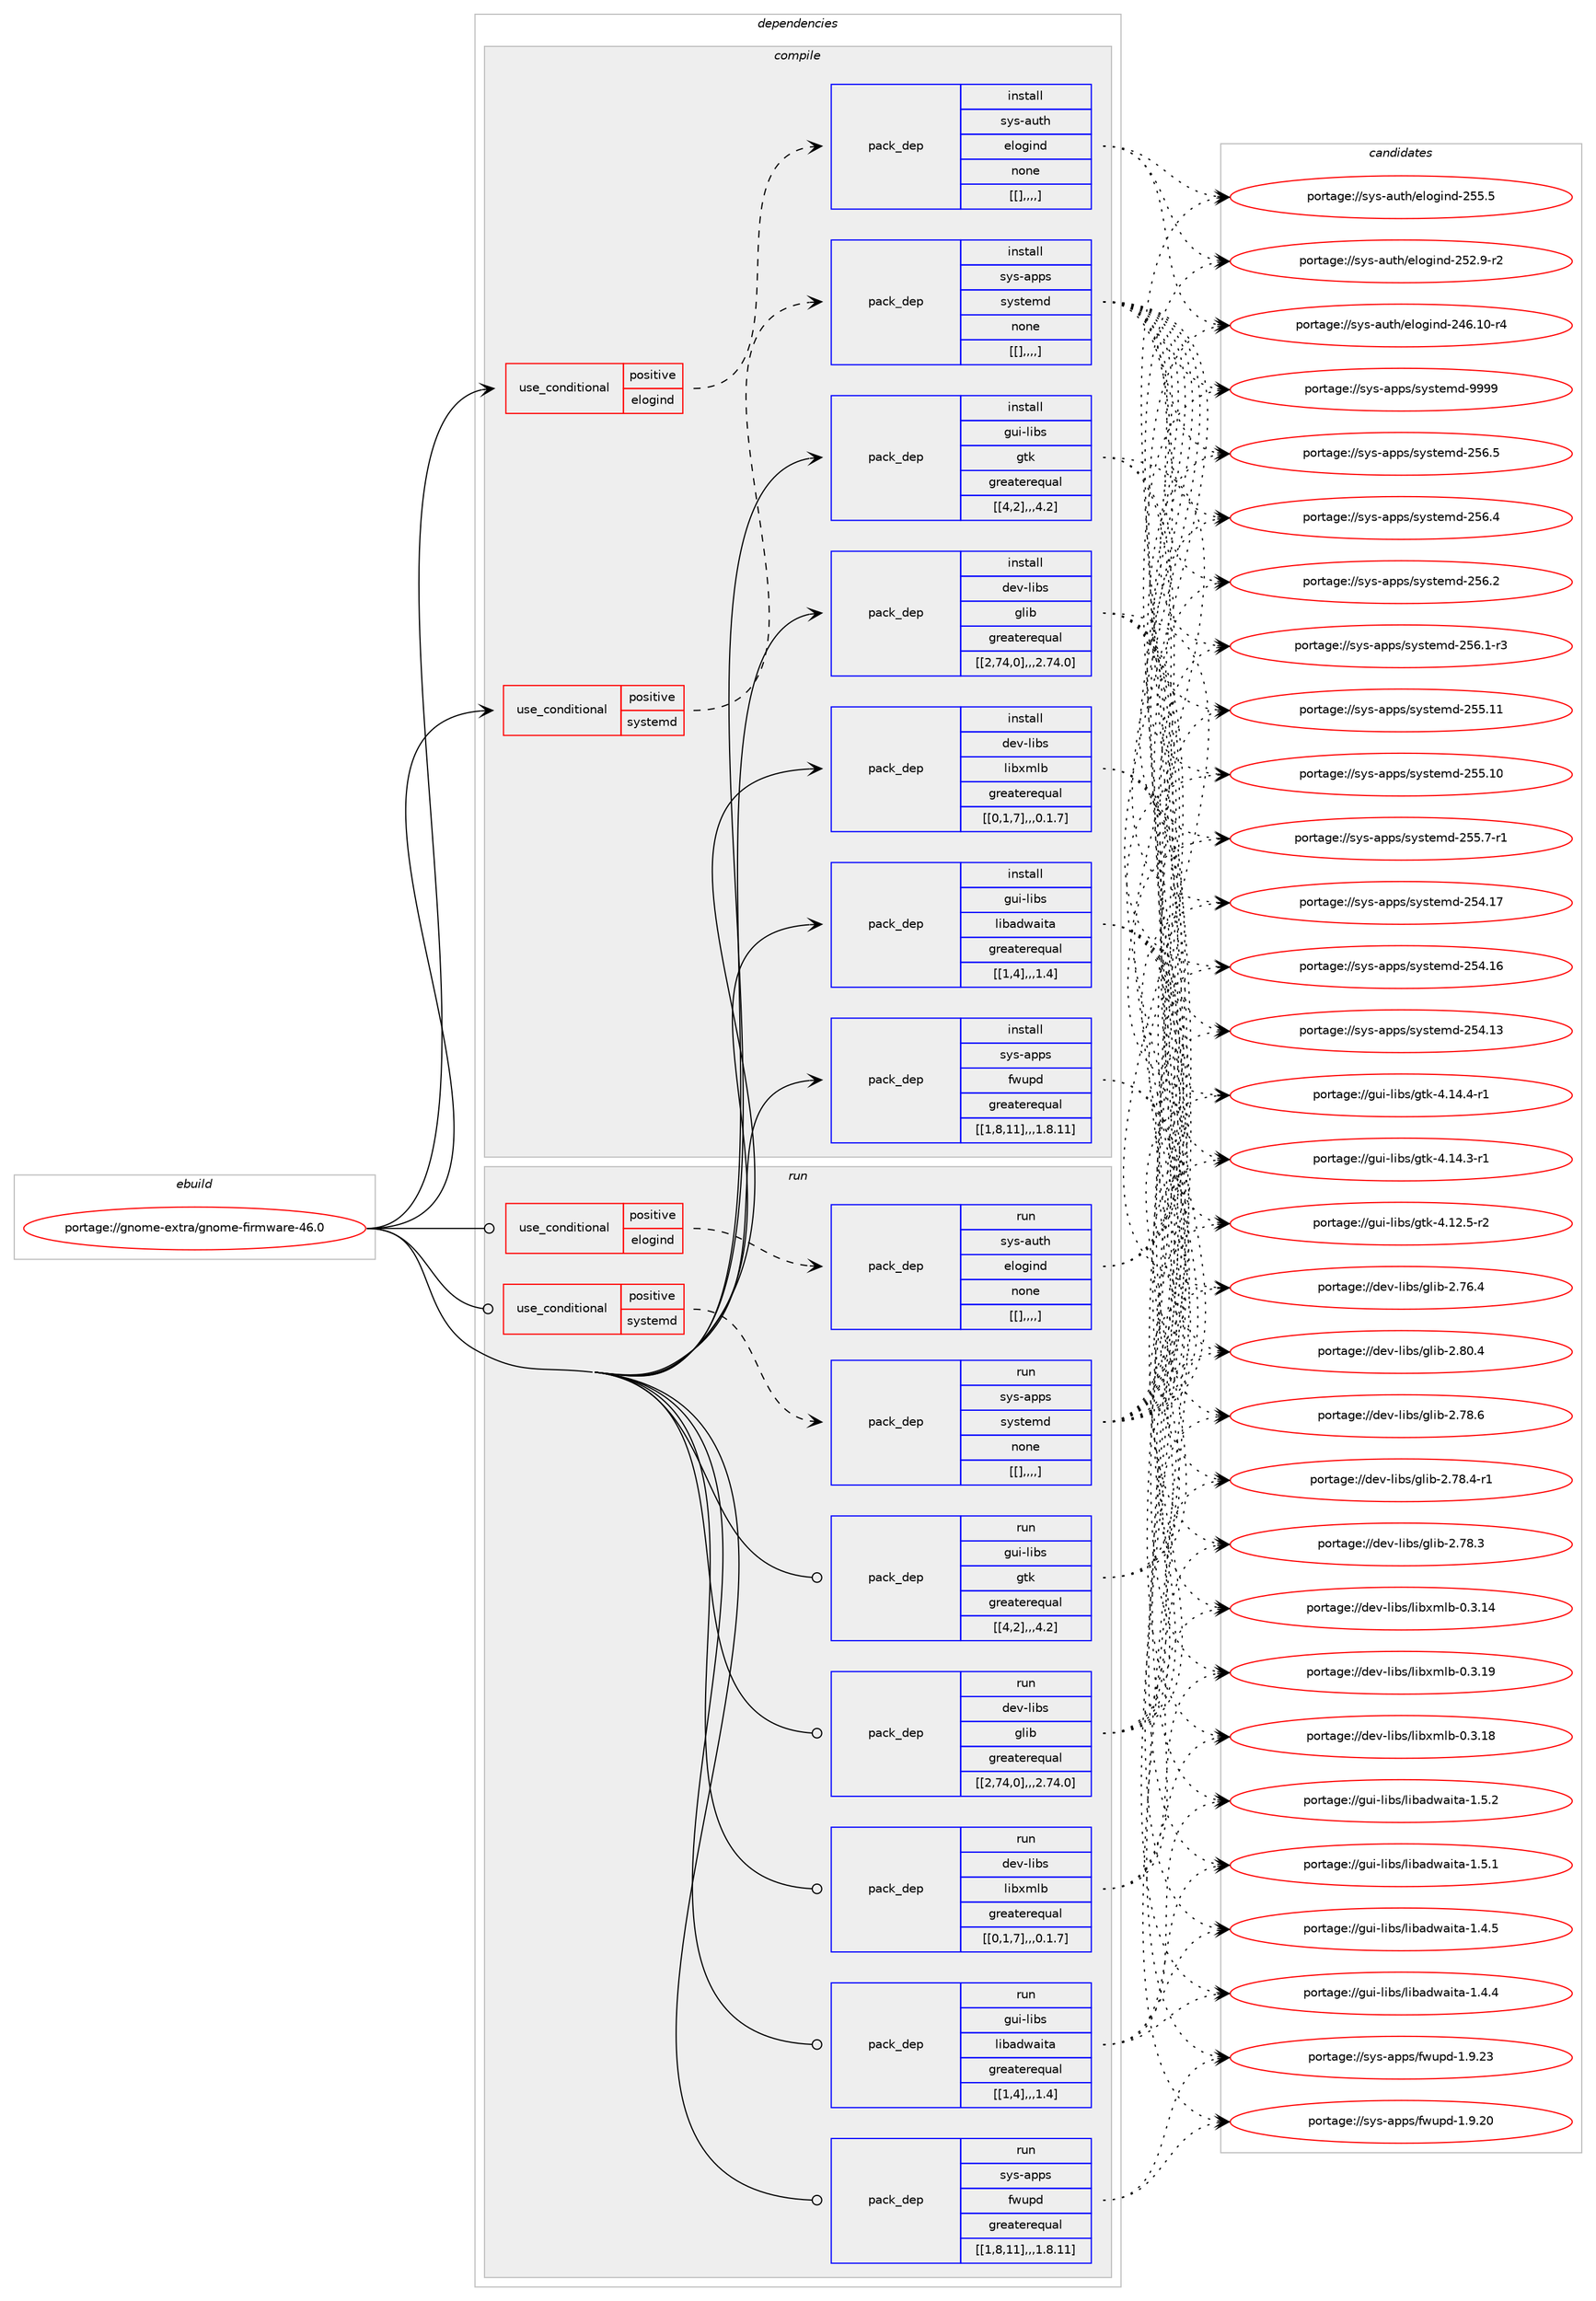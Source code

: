 digraph prolog {

# *************
# Graph options
# *************

newrank=true;
concentrate=true;
compound=true;
graph [rankdir=LR,fontname=Helvetica,fontsize=10,ranksep=1.5];#, ranksep=2.5, nodesep=0.2];
edge  [arrowhead=vee];
node  [fontname=Helvetica,fontsize=10];

# **********
# The ebuild
# **********

subgraph cluster_leftcol {
color=gray;
label=<<i>ebuild</i>>;
id [label="portage://gnome-extra/gnome-firmware-46.0", color=red, width=4, href="../gnome-extra/gnome-firmware-46.0.svg"];
}

# ****************
# The dependencies
# ****************

subgraph cluster_midcol {
color=gray;
label=<<i>dependencies</i>>;
subgraph cluster_compile {
fillcolor="#eeeeee";
style=filled;
label=<<i>compile</i>>;
subgraph cond67594 {
dependency244074 [label=<<TABLE BORDER="0" CELLBORDER="1" CELLSPACING="0" CELLPADDING="4"><TR><TD ROWSPAN="3" CELLPADDING="10">use_conditional</TD></TR><TR><TD>positive</TD></TR><TR><TD>elogind</TD></TR></TABLE>>, shape=none, color=red];
subgraph pack174962 {
dependency244075 [label=<<TABLE BORDER="0" CELLBORDER="1" CELLSPACING="0" CELLPADDING="4" WIDTH="220"><TR><TD ROWSPAN="6" CELLPADDING="30">pack_dep</TD></TR><TR><TD WIDTH="110">install</TD></TR><TR><TD>sys-auth</TD></TR><TR><TD>elogind</TD></TR><TR><TD>none</TD></TR><TR><TD>[[],,,,]</TD></TR></TABLE>>, shape=none, color=blue];
}
dependency244074:e -> dependency244075:w [weight=20,style="dashed",arrowhead="vee"];
}
id:e -> dependency244074:w [weight=20,style="solid",arrowhead="vee"];
subgraph cond67595 {
dependency244076 [label=<<TABLE BORDER="0" CELLBORDER="1" CELLSPACING="0" CELLPADDING="4"><TR><TD ROWSPAN="3" CELLPADDING="10">use_conditional</TD></TR><TR><TD>positive</TD></TR><TR><TD>systemd</TD></TR></TABLE>>, shape=none, color=red];
subgraph pack174963 {
dependency244077 [label=<<TABLE BORDER="0" CELLBORDER="1" CELLSPACING="0" CELLPADDING="4" WIDTH="220"><TR><TD ROWSPAN="6" CELLPADDING="30">pack_dep</TD></TR><TR><TD WIDTH="110">install</TD></TR><TR><TD>sys-apps</TD></TR><TR><TD>systemd</TD></TR><TR><TD>none</TD></TR><TR><TD>[[],,,,]</TD></TR></TABLE>>, shape=none, color=blue];
}
dependency244076:e -> dependency244077:w [weight=20,style="dashed",arrowhead="vee"];
}
id:e -> dependency244076:w [weight=20,style="solid",arrowhead="vee"];
subgraph pack174964 {
dependency244078 [label=<<TABLE BORDER="0" CELLBORDER="1" CELLSPACING="0" CELLPADDING="4" WIDTH="220"><TR><TD ROWSPAN="6" CELLPADDING="30">pack_dep</TD></TR><TR><TD WIDTH="110">install</TD></TR><TR><TD>dev-libs</TD></TR><TR><TD>glib</TD></TR><TR><TD>greaterequal</TD></TR><TR><TD>[[2,74,0],,,2.74.0]</TD></TR></TABLE>>, shape=none, color=blue];
}
id:e -> dependency244078:w [weight=20,style="solid",arrowhead="vee"];
subgraph pack174965 {
dependency244079 [label=<<TABLE BORDER="0" CELLBORDER="1" CELLSPACING="0" CELLPADDING="4" WIDTH="220"><TR><TD ROWSPAN="6" CELLPADDING="30">pack_dep</TD></TR><TR><TD WIDTH="110">install</TD></TR><TR><TD>dev-libs</TD></TR><TR><TD>libxmlb</TD></TR><TR><TD>greaterequal</TD></TR><TR><TD>[[0,1,7],,,0.1.7]</TD></TR></TABLE>>, shape=none, color=blue];
}
id:e -> dependency244079:w [weight=20,style="solid",arrowhead="vee"];
subgraph pack174966 {
dependency244080 [label=<<TABLE BORDER="0" CELLBORDER="1" CELLSPACING="0" CELLPADDING="4" WIDTH="220"><TR><TD ROWSPAN="6" CELLPADDING="30">pack_dep</TD></TR><TR><TD WIDTH="110">install</TD></TR><TR><TD>gui-libs</TD></TR><TR><TD>gtk</TD></TR><TR><TD>greaterequal</TD></TR><TR><TD>[[4,2],,,4.2]</TD></TR></TABLE>>, shape=none, color=blue];
}
id:e -> dependency244080:w [weight=20,style="solid",arrowhead="vee"];
subgraph pack174967 {
dependency244081 [label=<<TABLE BORDER="0" CELLBORDER="1" CELLSPACING="0" CELLPADDING="4" WIDTH="220"><TR><TD ROWSPAN="6" CELLPADDING="30">pack_dep</TD></TR><TR><TD WIDTH="110">install</TD></TR><TR><TD>gui-libs</TD></TR><TR><TD>libadwaita</TD></TR><TR><TD>greaterequal</TD></TR><TR><TD>[[1,4],,,1.4]</TD></TR></TABLE>>, shape=none, color=blue];
}
id:e -> dependency244081:w [weight=20,style="solid",arrowhead="vee"];
subgraph pack174968 {
dependency244082 [label=<<TABLE BORDER="0" CELLBORDER="1" CELLSPACING="0" CELLPADDING="4" WIDTH="220"><TR><TD ROWSPAN="6" CELLPADDING="30">pack_dep</TD></TR><TR><TD WIDTH="110">install</TD></TR><TR><TD>sys-apps</TD></TR><TR><TD>fwupd</TD></TR><TR><TD>greaterequal</TD></TR><TR><TD>[[1,8,11],,,1.8.11]</TD></TR></TABLE>>, shape=none, color=blue];
}
id:e -> dependency244082:w [weight=20,style="solid",arrowhead="vee"];
}
subgraph cluster_compileandrun {
fillcolor="#eeeeee";
style=filled;
label=<<i>compile and run</i>>;
}
subgraph cluster_run {
fillcolor="#eeeeee";
style=filled;
label=<<i>run</i>>;
subgraph cond67596 {
dependency244083 [label=<<TABLE BORDER="0" CELLBORDER="1" CELLSPACING="0" CELLPADDING="4"><TR><TD ROWSPAN="3" CELLPADDING="10">use_conditional</TD></TR><TR><TD>positive</TD></TR><TR><TD>elogind</TD></TR></TABLE>>, shape=none, color=red];
subgraph pack174969 {
dependency244084 [label=<<TABLE BORDER="0" CELLBORDER="1" CELLSPACING="0" CELLPADDING="4" WIDTH="220"><TR><TD ROWSPAN="6" CELLPADDING="30">pack_dep</TD></TR><TR><TD WIDTH="110">run</TD></TR><TR><TD>sys-auth</TD></TR><TR><TD>elogind</TD></TR><TR><TD>none</TD></TR><TR><TD>[[],,,,]</TD></TR></TABLE>>, shape=none, color=blue];
}
dependency244083:e -> dependency244084:w [weight=20,style="dashed",arrowhead="vee"];
}
id:e -> dependency244083:w [weight=20,style="solid",arrowhead="odot"];
subgraph cond67597 {
dependency244085 [label=<<TABLE BORDER="0" CELLBORDER="1" CELLSPACING="0" CELLPADDING="4"><TR><TD ROWSPAN="3" CELLPADDING="10">use_conditional</TD></TR><TR><TD>positive</TD></TR><TR><TD>systemd</TD></TR></TABLE>>, shape=none, color=red];
subgraph pack174970 {
dependency244086 [label=<<TABLE BORDER="0" CELLBORDER="1" CELLSPACING="0" CELLPADDING="4" WIDTH="220"><TR><TD ROWSPAN="6" CELLPADDING="30">pack_dep</TD></TR><TR><TD WIDTH="110">run</TD></TR><TR><TD>sys-apps</TD></TR><TR><TD>systemd</TD></TR><TR><TD>none</TD></TR><TR><TD>[[],,,,]</TD></TR></TABLE>>, shape=none, color=blue];
}
dependency244085:e -> dependency244086:w [weight=20,style="dashed",arrowhead="vee"];
}
id:e -> dependency244085:w [weight=20,style="solid",arrowhead="odot"];
subgraph pack174971 {
dependency244087 [label=<<TABLE BORDER="0" CELLBORDER="1" CELLSPACING="0" CELLPADDING="4" WIDTH="220"><TR><TD ROWSPAN="6" CELLPADDING="30">pack_dep</TD></TR><TR><TD WIDTH="110">run</TD></TR><TR><TD>dev-libs</TD></TR><TR><TD>glib</TD></TR><TR><TD>greaterequal</TD></TR><TR><TD>[[2,74,0],,,2.74.0]</TD></TR></TABLE>>, shape=none, color=blue];
}
id:e -> dependency244087:w [weight=20,style="solid",arrowhead="odot"];
subgraph pack174972 {
dependency244088 [label=<<TABLE BORDER="0" CELLBORDER="1" CELLSPACING="0" CELLPADDING="4" WIDTH="220"><TR><TD ROWSPAN="6" CELLPADDING="30">pack_dep</TD></TR><TR><TD WIDTH="110">run</TD></TR><TR><TD>dev-libs</TD></TR><TR><TD>libxmlb</TD></TR><TR><TD>greaterequal</TD></TR><TR><TD>[[0,1,7],,,0.1.7]</TD></TR></TABLE>>, shape=none, color=blue];
}
id:e -> dependency244088:w [weight=20,style="solid",arrowhead="odot"];
subgraph pack174973 {
dependency244089 [label=<<TABLE BORDER="0" CELLBORDER="1" CELLSPACING="0" CELLPADDING="4" WIDTH="220"><TR><TD ROWSPAN="6" CELLPADDING="30">pack_dep</TD></TR><TR><TD WIDTH="110">run</TD></TR><TR><TD>gui-libs</TD></TR><TR><TD>gtk</TD></TR><TR><TD>greaterequal</TD></TR><TR><TD>[[4,2],,,4.2]</TD></TR></TABLE>>, shape=none, color=blue];
}
id:e -> dependency244089:w [weight=20,style="solid",arrowhead="odot"];
subgraph pack174974 {
dependency244090 [label=<<TABLE BORDER="0" CELLBORDER="1" CELLSPACING="0" CELLPADDING="4" WIDTH="220"><TR><TD ROWSPAN="6" CELLPADDING="30">pack_dep</TD></TR><TR><TD WIDTH="110">run</TD></TR><TR><TD>gui-libs</TD></TR><TR><TD>libadwaita</TD></TR><TR><TD>greaterequal</TD></TR><TR><TD>[[1,4],,,1.4]</TD></TR></TABLE>>, shape=none, color=blue];
}
id:e -> dependency244090:w [weight=20,style="solid",arrowhead="odot"];
subgraph pack174975 {
dependency244091 [label=<<TABLE BORDER="0" CELLBORDER="1" CELLSPACING="0" CELLPADDING="4" WIDTH="220"><TR><TD ROWSPAN="6" CELLPADDING="30">pack_dep</TD></TR><TR><TD WIDTH="110">run</TD></TR><TR><TD>sys-apps</TD></TR><TR><TD>fwupd</TD></TR><TR><TD>greaterequal</TD></TR><TR><TD>[[1,8,11],,,1.8.11]</TD></TR></TABLE>>, shape=none, color=blue];
}
id:e -> dependency244091:w [weight=20,style="solid",arrowhead="odot"];
}
}

# **************
# The candidates
# **************

subgraph cluster_choices {
rank=same;
color=gray;
label=<<i>candidates</i>>;

subgraph choice174962 {
color=black;
nodesep=1;
choice115121115459711711610447101108111103105110100455053534653 [label="portage://sys-auth/elogind-255.5", color=red, width=4,href="../sys-auth/elogind-255.5.svg"];
choice1151211154597117116104471011081111031051101004550535046574511450 [label="portage://sys-auth/elogind-252.9-r2", color=red, width=4,href="../sys-auth/elogind-252.9-r2.svg"];
choice115121115459711711610447101108111103105110100455052544649484511452 [label="portage://sys-auth/elogind-246.10-r4", color=red, width=4,href="../sys-auth/elogind-246.10-r4.svg"];
dependency244075:e -> choice115121115459711711610447101108111103105110100455053534653:w [style=dotted,weight="100"];
dependency244075:e -> choice1151211154597117116104471011081111031051101004550535046574511450:w [style=dotted,weight="100"];
dependency244075:e -> choice115121115459711711610447101108111103105110100455052544649484511452:w [style=dotted,weight="100"];
}
subgraph choice174963 {
color=black;
nodesep=1;
choice1151211154597112112115471151211151161011091004557575757 [label="portage://sys-apps/systemd-9999", color=red, width=4,href="../sys-apps/systemd-9999.svg"];
choice115121115459711211211547115121115116101109100455053544653 [label="portage://sys-apps/systemd-256.5", color=red, width=4,href="../sys-apps/systemd-256.5.svg"];
choice115121115459711211211547115121115116101109100455053544652 [label="portage://sys-apps/systemd-256.4", color=red, width=4,href="../sys-apps/systemd-256.4.svg"];
choice115121115459711211211547115121115116101109100455053544650 [label="portage://sys-apps/systemd-256.2", color=red, width=4,href="../sys-apps/systemd-256.2.svg"];
choice1151211154597112112115471151211151161011091004550535446494511451 [label="portage://sys-apps/systemd-256.1-r3", color=red, width=4,href="../sys-apps/systemd-256.1-r3.svg"];
choice11512111545971121121154711512111511610110910045505353464949 [label="portage://sys-apps/systemd-255.11", color=red, width=4,href="../sys-apps/systemd-255.11.svg"];
choice11512111545971121121154711512111511610110910045505353464948 [label="portage://sys-apps/systemd-255.10", color=red, width=4,href="../sys-apps/systemd-255.10.svg"];
choice1151211154597112112115471151211151161011091004550535346554511449 [label="portage://sys-apps/systemd-255.7-r1", color=red, width=4,href="../sys-apps/systemd-255.7-r1.svg"];
choice11512111545971121121154711512111511610110910045505352464955 [label="portage://sys-apps/systemd-254.17", color=red, width=4,href="../sys-apps/systemd-254.17.svg"];
choice11512111545971121121154711512111511610110910045505352464954 [label="portage://sys-apps/systemd-254.16", color=red, width=4,href="../sys-apps/systemd-254.16.svg"];
choice11512111545971121121154711512111511610110910045505352464951 [label="portage://sys-apps/systemd-254.13", color=red, width=4,href="../sys-apps/systemd-254.13.svg"];
dependency244077:e -> choice1151211154597112112115471151211151161011091004557575757:w [style=dotted,weight="100"];
dependency244077:e -> choice115121115459711211211547115121115116101109100455053544653:w [style=dotted,weight="100"];
dependency244077:e -> choice115121115459711211211547115121115116101109100455053544652:w [style=dotted,weight="100"];
dependency244077:e -> choice115121115459711211211547115121115116101109100455053544650:w [style=dotted,weight="100"];
dependency244077:e -> choice1151211154597112112115471151211151161011091004550535446494511451:w [style=dotted,weight="100"];
dependency244077:e -> choice11512111545971121121154711512111511610110910045505353464949:w [style=dotted,weight="100"];
dependency244077:e -> choice11512111545971121121154711512111511610110910045505353464948:w [style=dotted,weight="100"];
dependency244077:e -> choice1151211154597112112115471151211151161011091004550535346554511449:w [style=dotted,weight="100"];
dependency244077:e -> choice11512111545971121121154711512111511610110910045505352464955:w [style=dotted,weight="100"];
dependency244077:e -> choice11512111545971121121154711512111511610110910045505352464954:w [style=dotted,weight="100"];
dependency244077:e -> choice11512111545971121121154711512111511610110910045505352464951:w [style=dotted,weight="100"];
}
subgraph choice174964 {
color=black;
nodesep=1;
choice1001011184510810598115471031081059845504656484652 [label="portage://dev-libs/glib-2.80.4", color=red, width=4,href="../dev-libs/glib-2.80.4.svg"];
choice1001011184510810598115471031081059845504655564654 [label="portage://dev-libs/glib-2.78.6", color=red, width=4,href="../dev-libs/glib-2.78.6.svg"];
choice10010111845108105981154710310810598455046555646524511449 [label="portage://dev-libs/glib-2.78.4-r1", color=red, width=4,href="../dev-libs/glib-2.78.4-r1.svg"];
choice1001011184510810598115471031081059845504655564651 [label="portage://dev-libs/glib-2.78.3", color=red, width=4,href="../dev-libs/glib-2.78.3.svg"];
choice1001011184510810598115471031081059845504655544652 [label="portage://dev-libs/glib-2.76.4", color=red, width=4,href="../dev-libs/glib-2.76.4.svg"];
dependency244078:e -> choice1001011184510810598115471031081059845504656484652:w [style=dotted,weight="100"];
dependency244078:e -> choice1001011184510810598115471031081059845504655564654:w [style=dotted,weight="100"];
dependency244078:e -> choice10010111845108105981154710310810598455046555646524511449:w [style=dotted,weight="100"];
dependency244078:e -> choice1001011184510810598115471031081059845504655564651:w [style=dotted,weight="100"];
dependency244078:e -> choice1001011184510810598115471031081059845504655544652:w [style=dotted,weight="100"];
}
subgraph choice174965 {
color=black;
nodesep=1;
choice100101118451081059811547108105981201091089845484651464957 [label="portage://dev-libs/libxmlb-0.3.19", color=red, width=4,href="../dev-libs/libxmlb-0.3.19.svg"];
choice100101118451081059811547108105981201091089845484651464956 [label="portage://dev-libs/libxmlb-0.3.18", color=red, width=4,href="../dev-libs/libxmlb-0.3.18.svg"];
choice100101118451081059811547108105981201091089845484651464952 [label="portage://dev-libs/libxmlb-0.3.14", color=red, width=4,href="../dev-libs/libxmlb-0.3.14.svg"];
dependency244079:e -> choice100101118451081059811547108105981201091089845484651464957:w [style=dotted,weight="100"];
dependency244079:e -> choice100101118451081059811547108105981201091089845484651464956:w [style=dotted,weight="100"];
dependency244079:e -> choice100101118451081059811547108105981201091089845484651464952:w [style=dotted,weight="100"];
}
subgraph choice174966 {
color=black;
nodesep=1;
choice103117105451081059811547103116107455246495246524511449 [label="portage://gui-libs/gtk-4.14.4-r1", color=red, width=4,href="../gui-libs/gtk-4.14.4-r1.svg"];
choice103117105451081059811547103116107455246495246514511449 [label="portage://gui-libs/gtk-4.14.3-r1", color=red, width=4,href="../gui-libs/gtk-4.14.3-r1.svg"];
choice103117105451081059811547103116107455246495046534511450 [label="portage://gui-libs/gtk-4.12.5-r2", color=red, width=4,href="../gui-libs/gtk-4.12.5-r2.svg"];
dependency244080:e -> choice103117105451081059811547103116107455246495246524511449:w [style=dotted,weight="100"];
dependency244080:e -> choice103117105451081059811547103116107455246495246514511449:w [style=dotted,weight="100"];
dependency244080:e -> choice103117105451081059811547103116107455246495046534511450:w [style=dotted,weight="100"];
}
subgraph choice174967 {
color=black;
nodesep=1;
choice10311710545108105981154710810598971001199710511697454946534650 [label="portage://gui-libs/libadwaita-1.5.2", color=red, width=4,href="../gui-libs/libadwaita-1.5.2.svg"];
choice10311710545108105981154710810598971001199710511697454946534649 [label="portage://gui-libs/libadwaita-1.5.1", color=red, width=4,href="../gui-libs/libadwaita-1.5.1.svg"];
choice10311710545108105981154710810598971001199710511697454946524653 [label="portage://gui-libs/libadwaita-1.4.5", color=red, width=4,href="../gui-libs/libadwaita-1.4.5.svg"];
choice10311710545108105981154710810598971001199710511697454946524652 [label="portage://gui-libs/libadwaita-1.4.4", color=red, width=4,href="../gui-libs/libadwaita-1.4.4.svg"];
dependency244081:e -> choice10311710545108105981154710810598971001199710511697454946534650:w [style=dotted,weight="100"];
dependency244081:e -> choice10311710545108105981154710810598971001199710511697454946534649:w [style=dotted,weight="100"];
dependency244081:e -> choice10311710545108105981154710810598971001199710511697454946524653:w [style=dotted,weight="100"];
dependency244081:e -> choice10311710545108105981154710810598971001199710511697454946524652:w [style=dotted,weight="100"];
}
subgraph choice174968 {
color=black;
nodesep=1;
choice11512111545971121121154710211911711210045494657465051 [label="portage://sys-apps/fwupd-1.9.23", color=red, width=4,href="../sys-apps/fwupd-1.9.23.svg"];
choice11512111545971121121154710211911711210045494657465048 [label="portage://sys-apps/fwupd-1.9.20", color=red, width=4,href="../sys-apps/fwupd-1.9.20.svg"];
dependency244082:e -> choice11512111545971121121154710211911711210045494657465051:w [style=dotted,weight="100"];
dependency244082:e -> choice11512111545971121121154710211911711210045494657465048:w [style=dotted,weight="100"];
}
subgraph choice174969 {
color=black;
nodesep=1;
choice115121115459711711610447101108111103105110100455053534653 [label="portage://sys-auth/elogind-255.5", color=red, width=4,href="../sys-auth/elogind-255.5.svg"];
choice1151211154597117116104471011081111031051101004550535046574511450 [label="portage://sys-auth/elogind-252.9-r2", color=red, width=4,href="../sys-auth/elogind-252.9-r2.svg"];
choice115121115459711711610447101108111103105110100455052544649484511452 [label="portage://sys-auth/elogind-246.10-r4", color=red, width=4,href="../sys-auth/elogind-246.10-r4.svg"];
dependency244084:e -> choice115121115459711711610447101108111103105110100455053534653:w [style=dotted,weight="100"];
dependency244084:e -> choice1151211154597117116104471011081111031051101004550535046574511450:w [style=dotted,weight="100"];
dependency244084:e -> choice115121115459711711610447101108111103105110100455052544649484511452:w [style=dotted,weight="100"];
}
subgraph choice174970 {
color=black;
nodesep=1;
choice1151211154597112112115471151211151161011091004557575757 [label="portage://sys-apps/systemd-9999", color=red, width=4,href="../sys-apps/systemd-9999.svg"];
choice115121115459711211211547115121115116101109100455053544653 [label="portage://sys-apps/systemd-256.5", color=red, width=4,href="../sys-apps/systemd-256.5.svg"];
choice115121115459711211211547115121115116101109100455053544652 [label="portage://sys-apps/systemd-256.4", color=red, width=4,href="../sys-apps/systemd-256.4.svg"];
choice115121115459711211211547115121115116101109100455053544650 [label="portage://sys-apps/systemd-256.2", color=red, width=4,href="../sys-apps/systemd-256.2.svg"];
choice1151211154597112112115471151211151161011091004550535446494511451 [label="portage://sys-apps/systemd-256.1-r3", color=red, width=4,href="../sys-apps/systemd-256.1-r3.svg"];
choice11512111545971121121154711512111511610110910045505353464949 [label="portage://sys-apps/systemd-255.11", color=red, width=4,href="../sys-apps/systemd-255.11.svg"];
choice11512111545971121121154711512111511610110910045505353464948 [label="portage://sys-apps/systemd-255.10", color=red, width=4,href="../sys-apps/systemd-255.10.svg"];
choice1151211154597112112115471151211151161011091004550535346554511449 [label="portage://sys-apps/systemd-255.7-r1", color=red, width=4,href="../sys-apps/systemd-255.7-r1.svg"];
choice11512111545971121121154711512111511610110910045505352464955 [label="portage://sys-apps/systemd-254.17", color=red, width=4,href="../sys-apps/systemd-254.17.svg"];
choice11512111545971121121154711512111511610110910045505352464954 [label="portage://sys-apps/systemd-254.16", color=red, width=4,href="../sys-apps/systemd-254.16.svg"];
choice11512111545971121121154711512111511610110910045505352464951 [label="portage://sys-apps/systemd-254.13", color=red, width=4,href="../sys-apps/systemd-254.13.svg"];
dependency244086:e -> choice1151211154597112112115471151211151161011091004557575757:w [style=dotted,weight="100"];
dependency244086:e -> choice115121115459711211211547115121115116101109100455053544653:w [style=dotted,weight="100"];
dependency244086:e -> choice115121115459711211211547115121115116101109100455053544652:w [style=dotted,weight="100"];
dependency244086:e -> choice115121115459711211211547115121115116101109100455053544650:w [style=dotted,weight="100"];
dependency244086:e -> choice1151211154597112112115471151211151161011091004550535446494511451:w [style=dotted,weight="100"];
dependency244086:e -> choice11512111545971121121154711512111511610110910045505353464949:w [style=dotted,weight="100"];
dependency244086:e -> choice11512111545971121121154711512111511610110910045505353464948:w [style=dotted,weight="100"];
dependency244086:e -> choice1151211154597112112115471151211151161011091004550535346554511449:w [style=dotted,weight="100"];
dependency244086:e -> choice11512111545971121121154711512111511610110910045505352464955:w [style=dotted,weight="100"];
dependency244086:e -> choice11512111545971121121154711512111511610110910045505352464954:w [style=dotted,weight="100"];
dependency244086:e -> choice11512111545971121121154711512111511610110910045505352464951:w [style=dotted,weight="100"];
}
subgraph choice174971 {
color=black;
nodesep=1;
choice1001011184510810598115471031081059845504656484652 [label="portage://dev-libs/glib-2.80.4", color=red, width=4,href="../dev-libs/glib-2.80.4.svg"];
choice1001011184510810598115471031081059845504655564654 [label="portage://dev-libs/glib-2.78.6", color=red, width=4,href="../dev-libs/glib-2.78.6.svg"];
choice10010111845108105981154710310810598455046555646524511449 [label="portage://dev-libs/glib-2.78.4-r1", color=red, width=4,href="../dev-libs/glib-2.78.4-r1.svg"];
choice1001011184510810598115471031081059845504655564651 [label="portage://dev-libs/glib-2.78.3", color=red, width=4,href="../dev-libs/glib-2.78.3.svg"];
choice1001011184510810598115471031081059845504655544652 [label="portage://dev-libs/glib-2.76.4", color=red, width=4,href="../dev-libs/glib-2.76.4.svg"];
dependency244087:e -> choice1001011184510810598115471031081059845504656484652:w [style=dotted,weight="100"];
dependency244087:e -> choice1001011184510810598115471031081059845504655564654:w [style=dotted,weight="100"];
dependency244087:e -> choice10010111845108105981154710310810598455046555646524511449:w [style=dotted,weight="100"];
dependency244087:e -> choice1001011184510810598115471031081059845504655564651:w [style=dotted,weight="100"];
dependency244087:e -> choice1001011184510810598115471031081059845504655544652:w [style=dotted,weight="100"];
}
subgraph choice174972 {
color=black;
nodesep=1;
choice100101118451081059811547108105981201091089845484651464957 [label="portage://dev-libs/libxmlb-0.3.19", color=red, width=4,href="../dev-libs/libxmlb-0.3.19.svg"];
choice100101118451081059811547108105981201091089845484651464956 [label="portage://dev-libs/libxmlb-0.3.18", color=red, width=4,href="../dev-libs/libxmlb-0.3.18.svg"];
choice100101118451081059811547108105981201091089845484651464952 [label="portage://dev-libs/libxmlb-0.3.14", color=red, width=4,href="../dev-libs/libxmlb-0.3.14.svg"];
dependency244088:e -> choice100101118451081059811547108105981201091089845484651464957:w [style=dotted,weight="100"];
dependency244088:e -> choice100101118451081059811547108105981201091089845484651464956:w [style=dotted,weight="100"];
dependency244088:e -> choice100101118451081059811547108105981201091089845484651464952:w [style=dotted,weight="100"];
}
subgraph choice174973 {
color=black;
nodesep=1;
choice103117105451081059811547103116107455246495246524511449 [label="portage://gui-libs/gtk-4.14.4-r1", color=red, width=4,href="../gui-libs/gtk-4.14.4-r1.svg"];
choice103117105451081059811547103116107455246495246514511449 [label="portage://gui-libs/gtk-4.14.3-r1", color=red, width=4,href="../gui-libs/gtk-4.14.3-r1.svg"];
choice103117105451081059811547103116107455246495046534511450 [label="portage://gui-libs/gtk-4.12.5-r2", color=red, width=4,href="../gui-libs/gtk-4.12.5-r2.svg"];
dependency244089:e -> choice103117105451081059811547103116107455246495246524511449:w [style=dotted,weight="100"];
dependency244089:e -> choice103117105451081059811547103116107455246495246514511449:w [style=dotted,weight="100"];
dependency244089:e -> choice103117105451081059811547103116107455246495046534511450:w [style=dotted,weight="100"];
}
subgraph choice174974 {
color=black;
nodesep=1;
choice10311710545108105981154710810598971001199710511697454946534650 [label="portage://gui-libs/libadwaita-1.5.2", color=red, width=4,href="../gui-libs/libadwaita-1.5.2.svg"];
choice10311710545108105981154710810598971001199710511697454946534649 [label="portage://gui-libs/libadwaita-1.5.1", color=red, width=4,href="../gui-libs/libadwaita-1.5.1.svg"];
choice10311710545108105981154710810598971001199710511697454946524653 [label="portage://gui-libs/libadwaita-1.4.5", color=red, width=4,href="../gui-libs/libadwaita-1.4.5.svg"];
choice10311710545108105981154710810598971001199710511697454946524652 [label="portage://gui-libs/libadwaita-1.4.4", color=red, width=4,href="../gui-libs/libadwaita-1.4.4.svg"];
dependency244090:e -> choice10311710545108105981154710810598971001199710511697454946534650:w [style=dotted,weight="100"];
dependency244090:e -> choice10311710545108105981154710810598971001199710511697454946534649:w [style=dotted,weight="100"];
dependency244090:e -> choice10311710545108105981154710810598971001199710511697454946524653:w [style=dotted,weight="100"];
dependency244090:e -> choice10311710545108105981154710810598971001199710511697454946524652:w [style=dotted,weight="100"];
}
subgraph choice174975 {
color=black;
nodesep=1;
choice11512111545971121121154710211911711210045494657465051 [label="portage://sys-apps/fwupd-1.9.23", color=red, width=4,href="../sys-apps/fwupd-1.9.23.svg"];
choice11512111545971121121154710211911711210045494657465048 [label="portage://sys-apps/fwupd-1.9.20", color=red, width=4,href="../sys-apps/fwupd-1.9.20.svg"];
dependency244091:e -> choice11512111545971121121154710211911711210045494657465051:w [style=dotted,weight="100"];
dependency244091:e -> choice11512111545971121121154710211911711210045494657465048:w [style=dotted,weight="100"];
}
}

}
